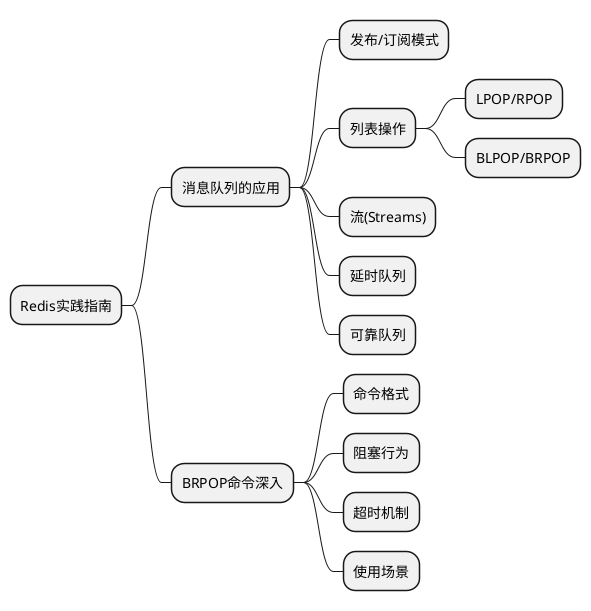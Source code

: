 @startmindmap
+ Redis实践指南
++ 消息队列的应用
+++ 发布/订阅模式
+++ 列表操作
++++ LPOP/RPOP
++++ BLPOP/BRPOP
+++ 流(Streams)
+++ 延时队列
+++ 可靠队列
++ BRPOP命令深入
+++ 命令格式
+++ 阻塞行为
+++ 超时机制
+++ 使用场景
@endmindmap
